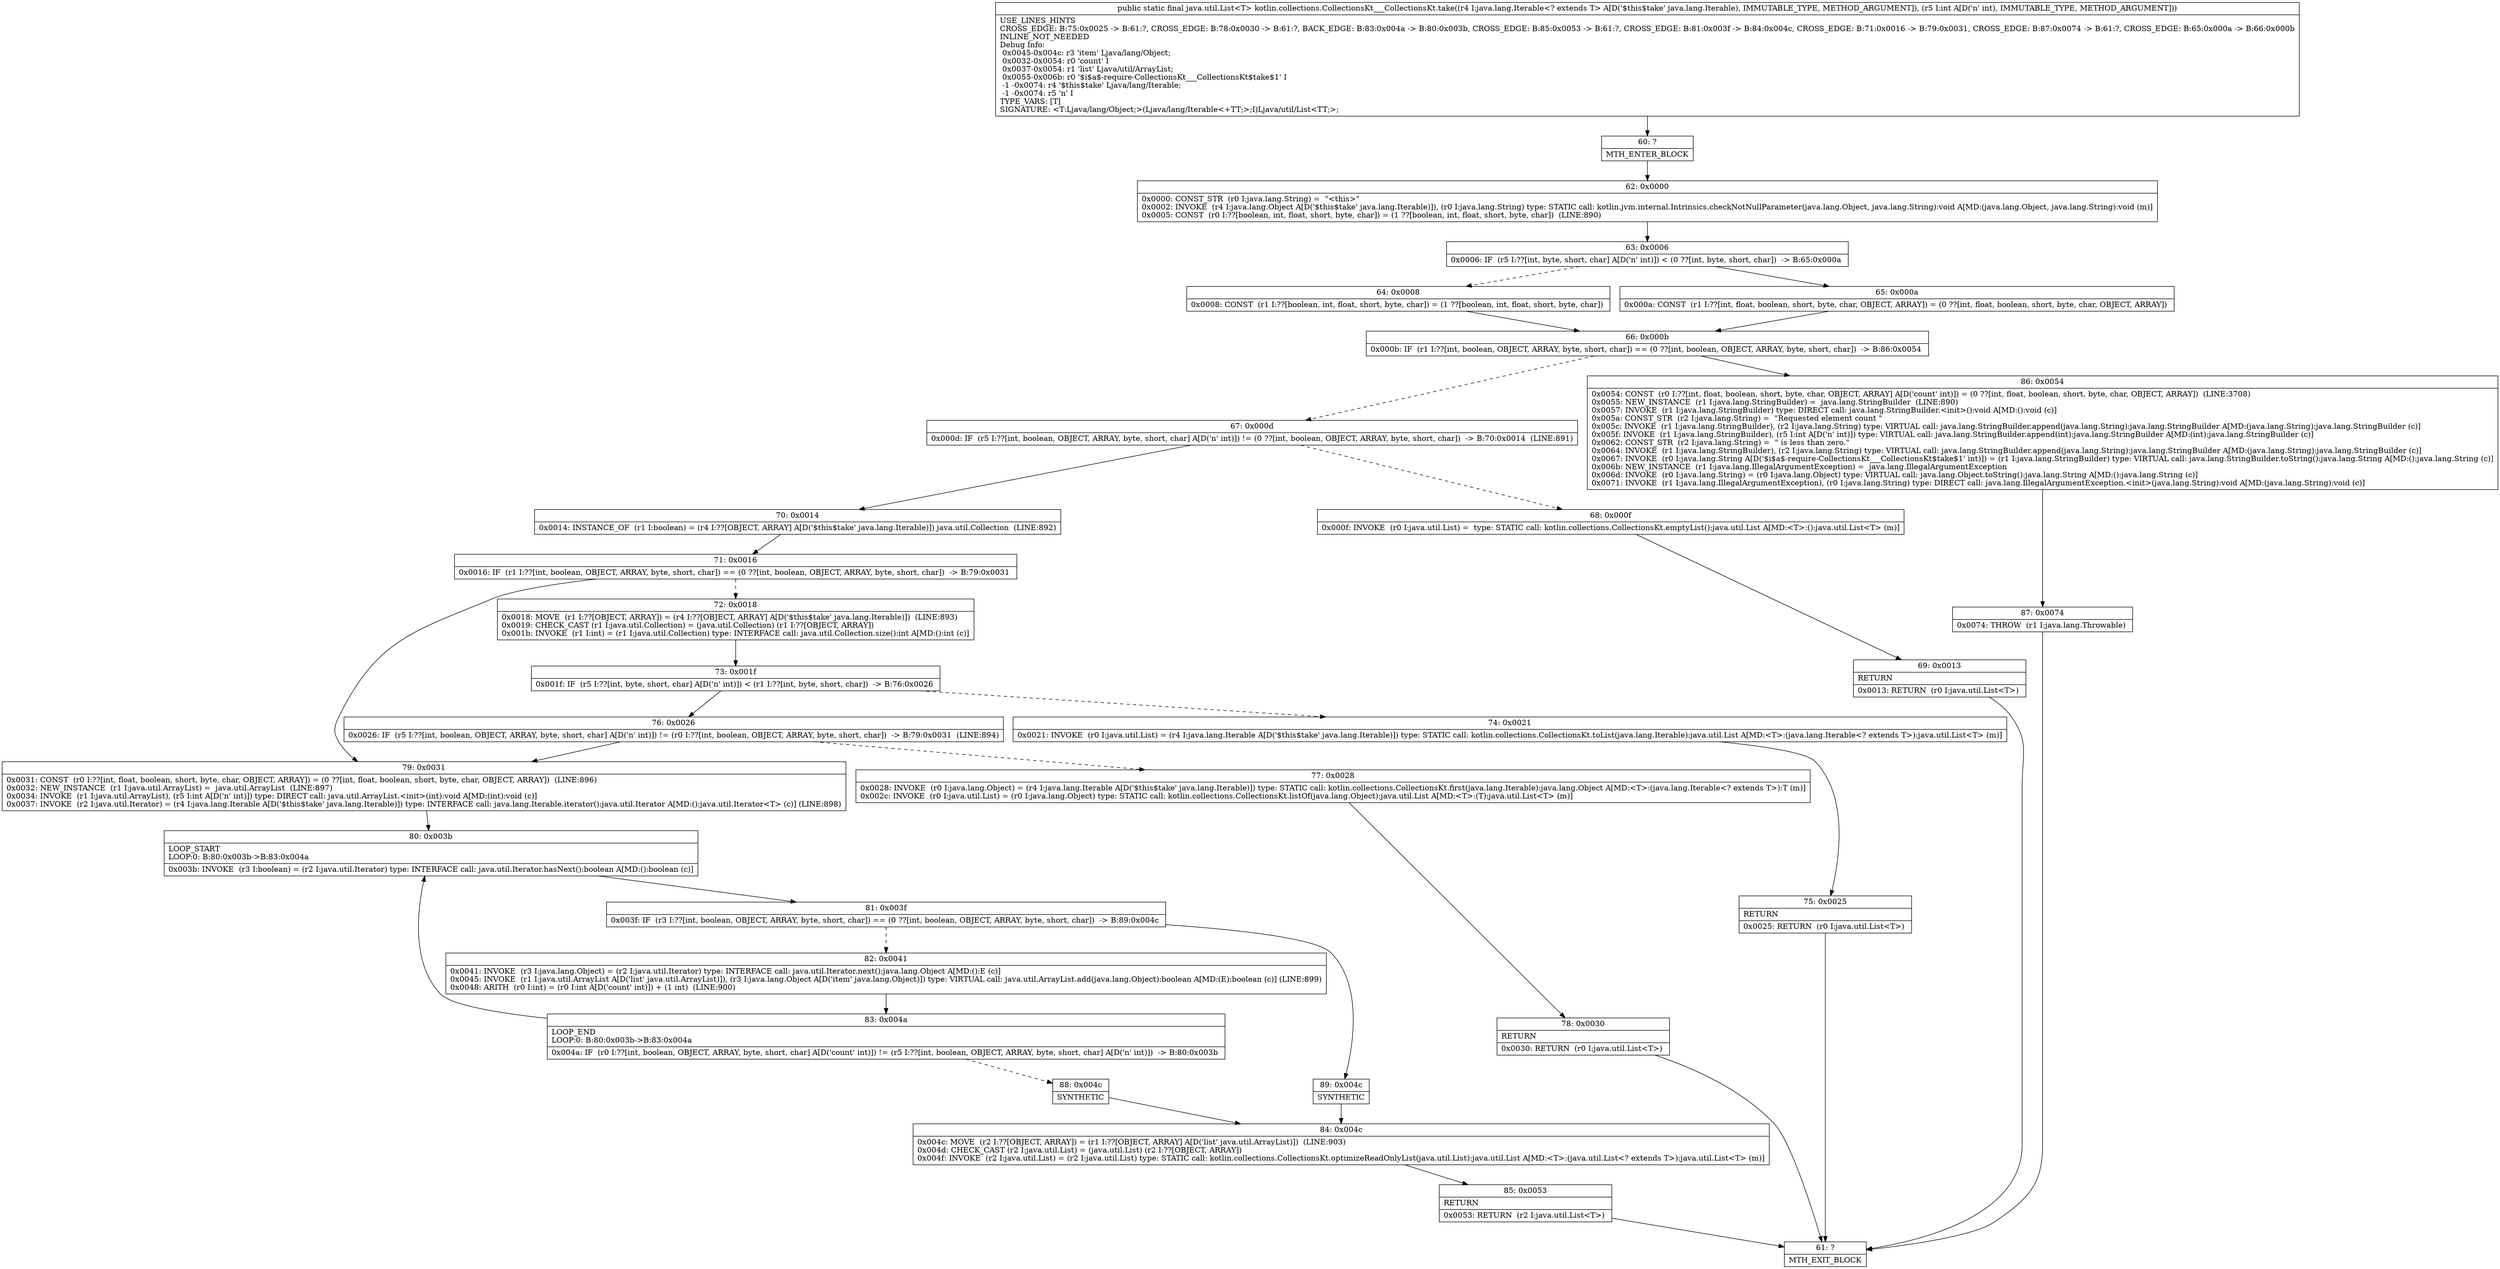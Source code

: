 digraph "CFG forkotlin.collections.CollectionsKt___CollectionsKt.take(Ljava\/lang\/Iterable;I)Ljava\/util\/List;" {
Node_60 [shape=record,label="{60\:\ ?|MTH_ENTER_BLOCK\l}"];
Node_62 [shape=record,label="{62\:\ 0x0000|0x0000: CONST_STR  (r0 I:java.lang.String) =  \"\<this\>\" \l0x0002: INVOKE  (r4 I:java.lang.Object A[D('$this$take' java.lang.Iterable)]), (r0 I:java.lang.String) type: STATIC call: kotlin.jvm.internal.Intrinsics.checkNotNullParameter(java.lang.Object, java.lang.String):void A[MD:(java.lang.Object, java.lang.String):void (m)]\l0x0005: CONST  (r0 I:??[boolean, int, float, short, byte, char]) = (1 ??[boolean, int, float, short, byte, char])  (LINE:890)\l}"];
Node_63 [shape=record,label="{63\:\ 0x0006|0x0006: IF  (r5 I:??[int, byte, short, char] A[D('n' int)]) \< (0 ??[int, byte, short, char])  \-\> B:65:0x000a \l}"];
Node_64 [shape=record,label="{64\:\ 0x0008|0x0008: CONST  (r1 I:??[boolean, int, float, short, byte, char]) = (1 ??[boolean, int, float, short, byte, char]) \l}"];
Node_66 [shape=record,label="{66\:\ 0x000b|0x000b: IF  (r1 I:??[int, boolean, OBJECT, ARRAY, byte, short, char]) == (0 ??[int, boolean, OBJECT, ARRAY, byte, short, char])  \-\> B:86:0x0054 \l}"];
Node_67 [shape=record,label="{67\:\ 0x000d|0x000d: IF  (r5 I:??[int, boolean, OBJECT, ARRAY, byte, short, char] A[D('n' int)]) != (0 ??[int, boolean, OBJECT, ARRAY, byte, short, char])  \-\> B:70:0x0014  (LINE:891)\l}"];
Node_68 [shape=record,label="{68\:\ 0x000f|0x000f: INVOKE  (r0 I:java.util.List) =  type: STATIC call: kotlin.collections.CollectionsKt.emptyList():java.util.List A[MD:\<T\>:():java.util.List\<T\> (m)]\l}"];
Node_69 [shape=record,label="{69\:\ 0x0013|RETURN\l|0x0013: RETURN  (r0 I:java.util.List\<T\>) \l}"];
Node_61 [shape=record,label="{61\:\ ?|MTH_EXIT_BLOCK\l}"];
Node_70 [shape=record,label="{70\:\ 0x0014|0x0014: INSTANCE_OF  (r1 I:boolean) = (r4 I:??[OBJECT, ARRAY] A[D('$this$take' java.lang.Iterable)]) java.util.Collection  (LINE:892)\l}"];
Node_71 [shape=record,label="{71\:\ 0x0016|0x0016: IF  (r1 I:??[int, boolean, OBJECT, ARRAY, byte, short, char]) == (0 ??[int, boolean, OBJECT, ARRAY, byte, short, char])  \-\> B:79:0x0031 \l}"];
Node_72 [shape=record,label="{72\:\ 0x0018|0x0018: MOVE  (r1 I:??[OBJECT, ARRAY]) = (r4 I:??[OBJECT, ARRAY] A[D('$this$take' java.lang.Iterable)])  (LINE:893)\l0x0019: CHECK_CAST (r1 I:java.util.Collection) = (java.util.Collection) (r1 I:??[OBJECT, ARRAY]) \l0x001b: INVOKE  (r1 I:int) = (r1 I:java.util.Collection) type: INTERFACE call: java.util.Collection.size():int A[MD:():int (c)]\l}"];
Node_73 [shape=record,label="{73\:\ 0x001f|0x001f: IF  (r5 I:??[int, byte, short, char] A[D('n' int)]) \< (r1 I:??[int, byte, short, char])  \-\> B:76:0x0026 \l}"];
Node_74 [shape=record,label="{74\:\ 0x0021|0x0021: INVOKE  (r0 I:java.util.List) = (r4 I:java.lang.Iterable A[D('$this$take' java.lang.Iterable)]) type: STATIC call: kotlin.collections.CollectionsKt.toList(java.lang.Iterable):java.util.List A[MD:\<T\>:(java.lang.Iterable\<? extends T\>):java.util.List\<T\> (m)]\l}"];
Node_75 [shape=record,label="{75\:\ 0x0025|RETURN\l|0x0025: RETURN  (r0 I:java.util.List\<T\>) \l}"];
Node_76 [shape=record,label="{76\:\ 0x0026|0x0026: IF  (r5 I:??[int, boolean, OBJECT, ARRAY, byte, short, char] A[D('n' int)]) != (r0 I:??[int, boolean, OBJECT, ARRAY, byte, short, char])  \-\> B:79:0x0031  (LINE:894)\l}"];
Node_77 [shape=record,label="{77\:\ 0x0028|0x0028: INVOKE  (r0 I:java.lang.Object) = (r4 I:java.lang.Iterable A[D('$this$take' java.lang.Iterable)]) type: STATIC call: kotlin.collections.CollectionsKt.first(java.lang.Iterable):java.lang.Object A[MD:\<T\>:(java.lang.Iterable\<? extends T\>):T (m)]\l0x002c: INVOKE  (r0 I:java.util.List) = (r0 I:java.lang.Object) type: STATIC call: kotlin.collections.CollectionsKt.listOf(java.lang.Object):java.util.List A[MD:\<T\>:(T):java.util.List\<T\> (m)]\l}"];
Node_78 [shape=record,label="{78\:\ 0x0030|RETURN\l|0x0030: RETURN  (r0 I:java.util.List\<T\>) \l}"];
Node_79 [shape=record,label="{79\:\ 0x0031|0x0031: CONST  (r0 I:??[int, float, boolean, short, byte, char, OBJECT, ARRAY]) = (0 ??[int, float, boolean, short, byte, char, OBJECT, ARRAY])  (LINE:896)\l0x0032: NEW_INSTANCE  (r1 I:java.util.ArrayList) =  java.util.ArrayList  (LINE:897)\l0x0034: INVOKE  (r1 I:java.util.ArrayList), (r5 I:int A[D('n' int)]) type: DIRECT call: java.util.ArrayList.\<init\>(int):void A[MD:(int):void (c)]\l0x0037: INVOKE  (r2 I:java.util.Iterator) = (r4 I:java.lang.Iterable A[D('$this$take' java.lang.Iterable)]) type: INTERFACE call: java.lang.Iterable.iterator():java.util.Iterator A[MD:():java.util.Iterator\<T\> (c)] (LINE:898)\l}"];
Node_80 [shape=record,label="{80\:\ 0x003b|LOOP_START\lLOOP:0: B:80:0x003b\-\>B:83:0x004a\l|0x003b: INVOKE  (r3 I:boolean) = (r2 I:java.util.Iterator) type: INTERFACE call: java.util.Iterator.hasNext():boolean A[MD:():boolean (c)]\l}"];
Node_81 [shape=record,label="{81\:\ 0x003f|0x003f: IF  (r3 I:??[int, boolean, OBJECT, ARRAY, byte, short, char]) == (0 ??[int, boolean, OBJECT, ARRAY, byte, short, char])  \-\> B:89:0x004c \l}"];
Node_82 [shape=record,label="{82\:\ 0x0041|0x0041: INVOKE  (r3 I:java.lang.Object) = (r2 I:java.util.Iterator) type: INTERFACE call: java.util.Iterator.next():java.lang.Object A[MD:():E (c)]\l0x0045: INVOKE  (r1 I:java.util.ArrayList A[D('list' java.util.ArrayList)]), (r3 I:java.lang.Object A[D('item' java.lang.Object)]) type: VIRTUAL call: java.util.ArrayList.add(java.lang.Object):boolean A[MD:(E):boolean (c)] (LINE:899)\l0x0048: ARITH  (r0 I:int) = (r0 I:int A[D('count' int)]) + (1 int)  (LINE:900)\l}"];
Node_83 [shape=record,label="{83\:\ 0x004a|LOOP_END\lLOOP:0: B:80:0x003b\-\>B:83:0x004a\l|0x004a: IF  (r0 I:??[int, boolean, OBJECT, ARRAY, byte, short, char] A[D('count' int)]) != (r5 I:??[int, boolean, OBJECT, ARRAY, byte, short, char] A[D('n' int)])  \-\> B:80:0x003b \l}"];
Node_88 [shape=record,label="{88\:\ 0x004c|SYNTHETIC\l}"];
Node_84 [shape=record,label="{84\:\ 0x004c|0x004c: MOVE  (r2 I:??[OBJECT, ARRAY]) = (r1 I:??[OBJECT, ARRAY] A[D('list' java.util.ArrayList)])  (LINE:903)\l0x004d: CHECK_CAST (r2 I:java.util.List) = (java.util.List) (r2 I:??[OBJECT, ARRAY]) \l0x004f: INVOKE  (r2 I:java.util.List) = (r2 I:java.util.List) type: STATIC call: kotlin.collections.CollectionsKt.optimizeReadOnlyList(java.util.List):java.util.List A[MD:\<T\>:(java.util.List\<? extends T\>):java.util.List\<T\> (m)]\l}"];
Node_85 [shape=record,label="{85\:\ 0x0053|RETURN\l|0x0053: RETURN  (r2 I:java.util.List\<T\>) \l}"];
Node_89 [shape=record,label="{89\:\ 0x004c|SYNTHETIC\l}"];
Node_86 [shape=record,label="{86\:\ 0x0054|0x0054: CONST  (r0 I:??[int, float, boolean, short, byte, char, OBJECT, ARRAY] A[D('count' int)]) = (0 ??[int, float, boolean, short, byte, char, OBJECT, ARRAY])  (LINE:3708)\l0x0055: NEW_INSTANCE  (r1 I:java.lang.StringBuilder) =  java.lang.StringBuilder  (LINE:890)\l0x0057: INVOKE  (r1 I:java.lang.StringBuilder) type: DIRECT call: java.lang.StringBuilder.\<init\>():void A[MD:():void (c)]\l0x005a: CONST_STR  (r2 I:java.lang.String) =  \"Requested element count \" \l0x005c: INVOKE  (r1 I:java.lang.StringBuilder), (r2 I:java.lang.String) type: VIRTUAL call: java.lang.StringBuilder.append(java.lang.String):java.lang.StringBuilder A[MD:(java.lang.String):java.lang.StringBuilder (c)]\l0x005f: INVOKE  (r1 I:java.lang.StringBuilder), (r5 I:int A[D('n' int)]) type: VIRTUAL call: java.lang.StringBuilder.append(int):java.lang.StringBuilder A[MD:(int):java.lang.StringBuilder (c)]\l0x0062: CONST_STR  (r2 I:java.lang.String) =  \" is less than zero.\" \l0x0064: INVOKE  (r1 I:java.lang.StringBuilder), (r2 I:java.lang.String) type: VIRTUAL call: java.lang.StringBuilder.append(java.lang.String):java.lang.StringBuilder A[MD:(java.lang.String):java.lang.StringBuilder (c)]\l0x0067: INVOKE  (r0 I:java.lang.String A[D('$i$a$\-require\-CollectionsKt___CollectionsKt$take$1' int)]) = (r1 I:java.lang.StringBuilder) type: VIRTUAL call: java.lang.StringBuilder.toString():java.lang.String A[MD:():java.lang.String (c)]\l0x006b: NEW_INSTANCE  (r1 I:java.lang.IllegalArgumentException) =  java.lang.IllegalArgumentException \l0x006d: INVOKE  (r0 I:java.lang.String) = (r0 I:java.lang.Object) type: VIRTUAL call: java.lang.Object.toString():java.lang.String A[MD:():java.lang.String (c)]\l0x0071: INVOKE  (r1 I:java.lang.IllegalArgumentException), (r0 I:java.lang.String) type: DIRECT call: java.lang.IllegalArgumentException.\<init\>(java.lang.String):void A[MD:(java.lang.String):void (c)]\l}"];
Node_87 [shape=record,label="{87\:\ 0x0074|0x0074: THROW  (r1 I:java.lang.Throwable) \l}"];
Node_65 [shape=record,label="{65\:\ 0x000a|0x000a: CONST  (r1 I:??[int, float, boolean, short, byte, char, OBJECT, ARRAY]) = (0 ??[int, float, boolean, short, byte, char, OBJECT, ARRAY]) \l}"];
MethodNode[shape=record,label="{public static final java.util.List\<T\> kotlin.collections.CollectionsKt___CollectionsKt.take((r4 I:java.lang.Iterable\<? extends T\> A[D('$this$take' java.lang.Iterable), IMMUTABLE_TYPE, METHOD_ARGUMENT]), (r5 I:int A[D('n' int), IMMUTABLE_TYPE, METHOD_ARGUMENT]))  | USE_LINES_HINTS\lCROSS_EDGE: B:75:0x0025 \-\> B:61:?, CROSS_EDGE: B:78:0x0030 \-\> B:61:?, BACK_EDGE: B:83:0x004a \-\> B:80:0x003b, CROSS_EDGE: B:85:0x0053 \-\> B:61:?, CROSS_EDGE: B:81:0x003f \-\> B:84:0x004c, CROSS_EDGE: B:71:0x0016 \-\> B:79:0x0031, CROSS_EDGE: B:87:0x0074 \-\> B:61:?, CROSS_EDGE: B:65:0x000a \-\> B:66:0x000b\lINLINE_NOT_NEEDED\lDebug Info:\l  0x0045\-0x004c: r3 'item' Ljava\/lang\/Object;\l  0x0032\-0x0054: r0 'count' I\l  0x0037\-0x0054: r1 'list' Ljava\/util\/ArrayList;\l  0x0055\-0x006b: r0 '$i$a$\-require\-CollectionsKt___CollectionsKt$take$1' I\l  \-1 \-0x0074: r4 '$this$take' Ljava\/lang\/Iterable;\l  \-1 \-0x0074: r5 'n' I\lTYPE_VARS: [T]\lSIGNATURE: \<T:Ljava\/lang\/Object;\>(Ljava\/lang\/Iterable\<+TT;\>;I)Ljava\/util\/List\<TT;\>;\l}"];
MethodNode -> Node_60;Node_60 -> Node_62;
Node_62 -> Node_63;
Node_63 -> Node_64[style=dashed];
Node_63 -> Node_65;
Node_64 -> Node_66;
Node_66 -> Node_67[style=dashed];
Node_66 -> Node_86;
Node_67 -> Node_68[style=dashed];
Node_67 -> Node_70;
Node_68 -> Node_69;
Node_69 -> Node_61;
Node_70 -> Node_71;
Node_71 -> Node_72[style=dashed];
Node_71 -> Node_79;
Node_72 -> Node_73;
Node_73 -> Node_74[style=dashed];
Node_73 -> Node_76;
Node_74 -> Node_75;
Node_75 -> Node_61;
Node_76 -> Node_77[style=dashed];
Node_76 -> Node_79;
Node_77 -> Node_78;
Node_78 -> Node_61;
Node_79 -> Node_80;
Node_80 -> Node_81;
Node_81 -> Node_82[style=dashed];
Node_81 -> Node_89;
Node_82 -> Node_83;
Node_83 -> Node_80;
Node_83 -> Node_88[style=dashed];
Node_88 -> Node_84;
Node_84 -> Node_85;
Node_85 -> Node_61;
Node_89 -> Node_84;
Node_86 -> Node_87;
Node_87 -> Node_61;
Node_65 -> Node_66;
}

